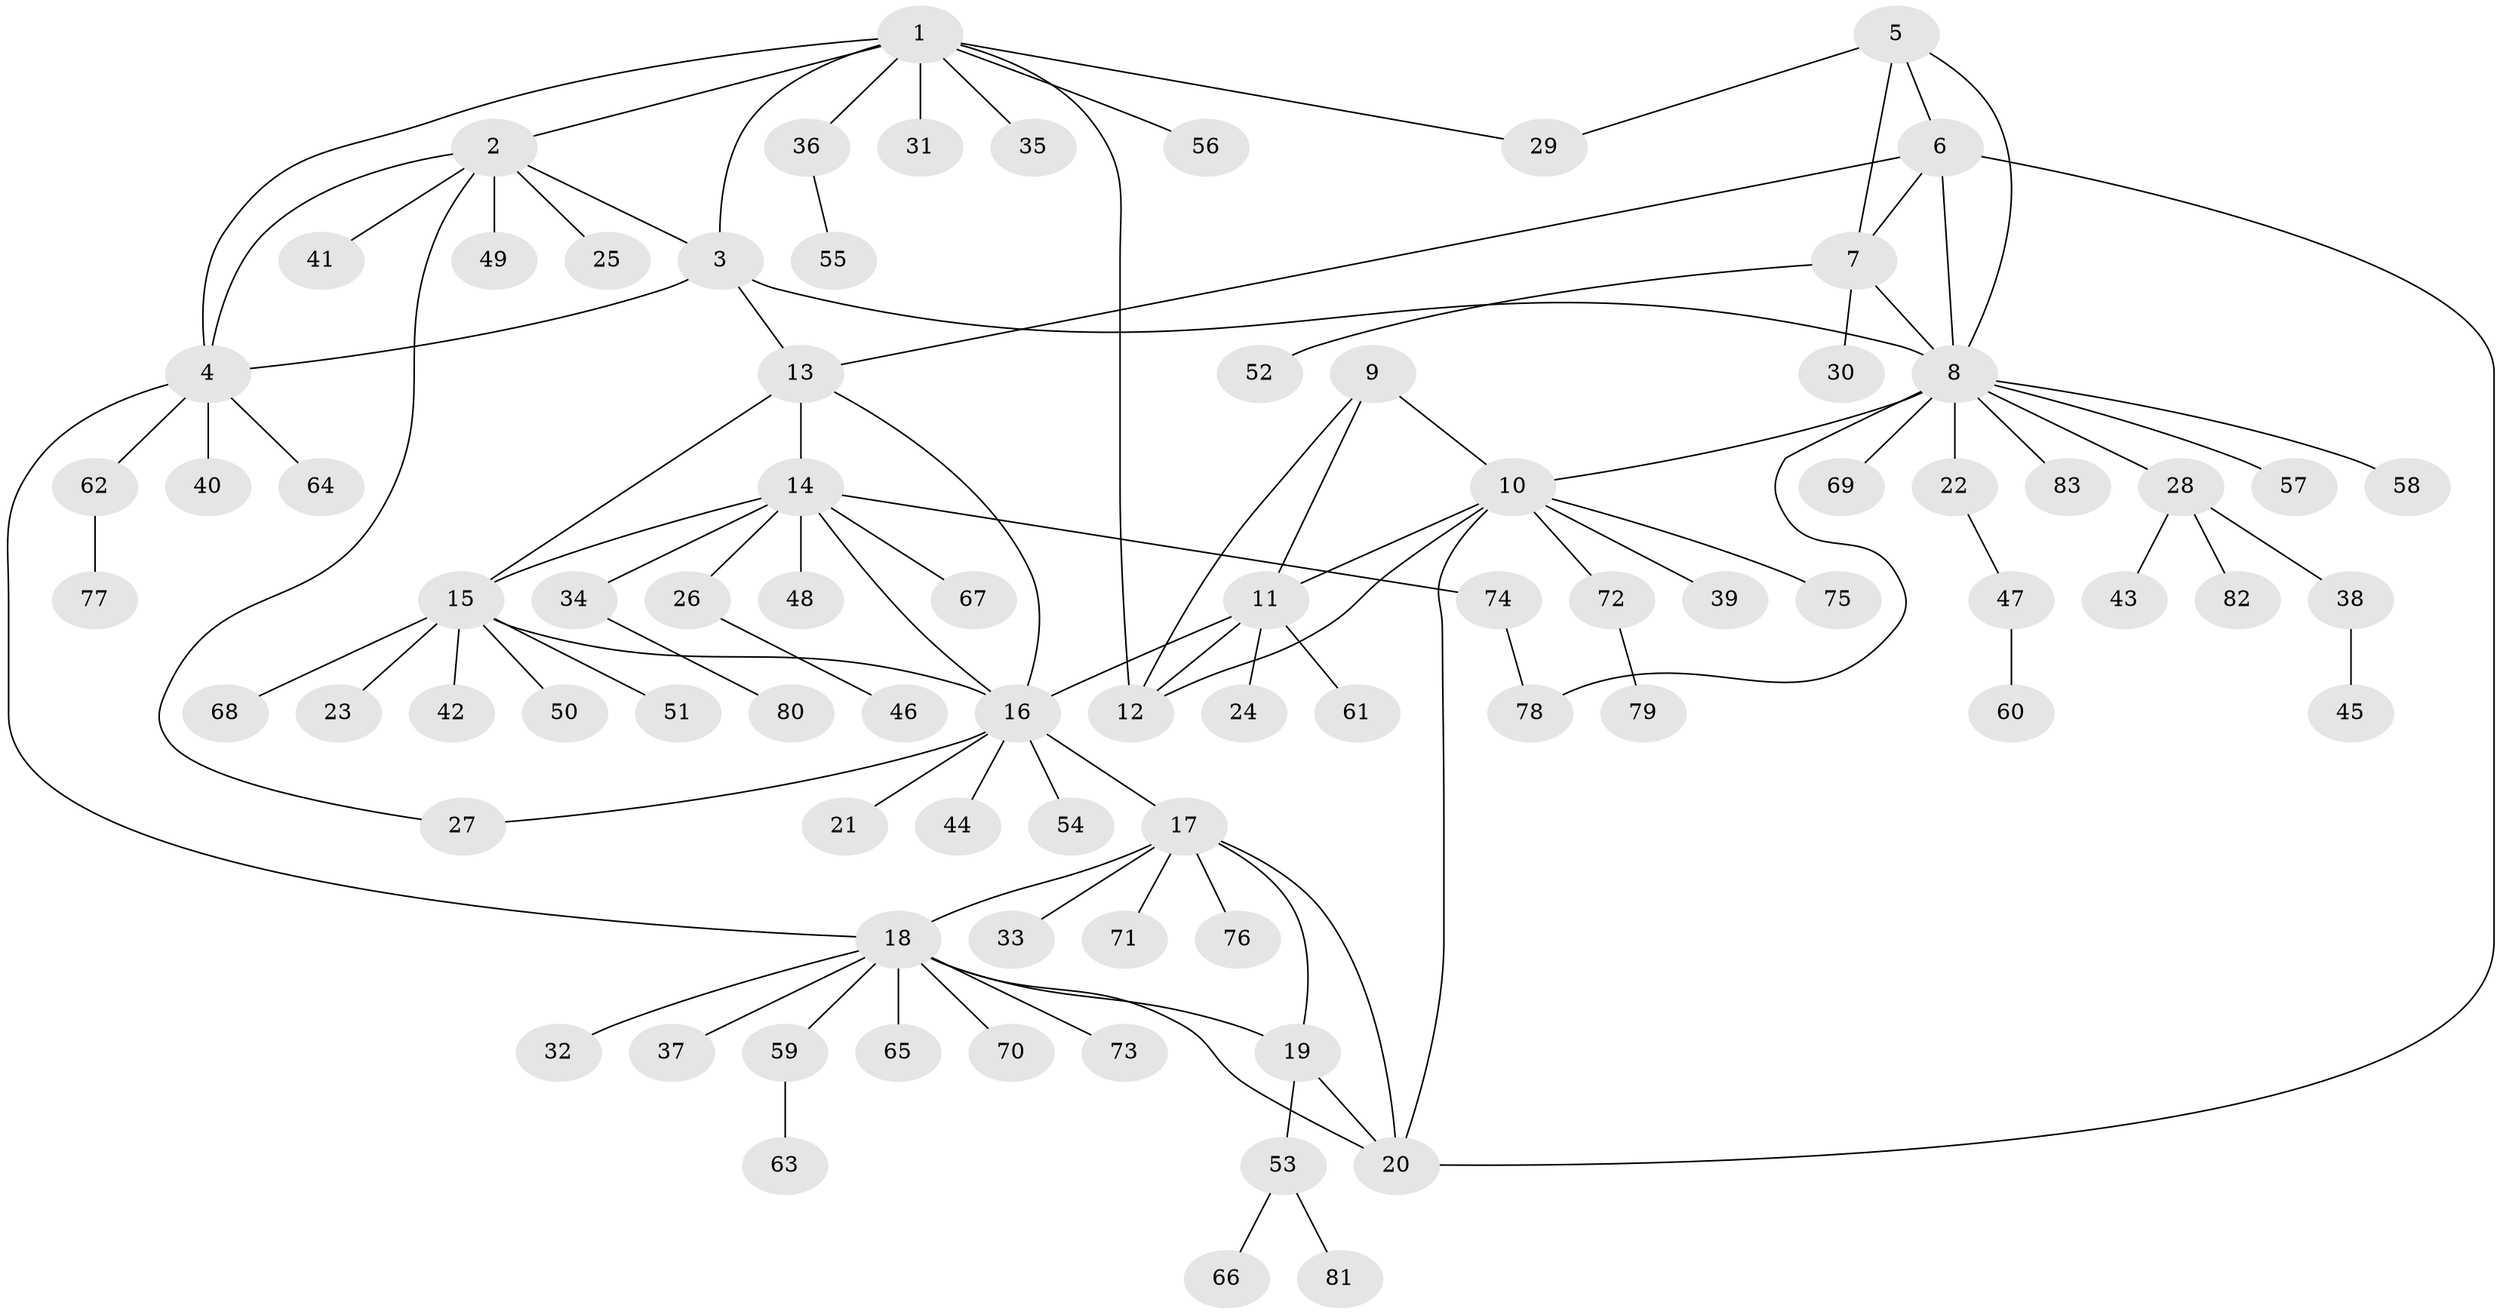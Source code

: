 // Generated by graph-tools (version 1.1) at 2025/37/03/09/25 02:37:22]
// undirected, 83 vertices, 106 edges
graph export_dot {
graph [start="1"]
  node [color=gray90,style=filled];
  1;
  2;
  3;
  4;
  5;
  6;
  7;
  8;
  9;
  10;
  11;
  12;
  13;
  14;
  15;
  16;
  17;
  18;
  19;
  20;
  21;
  22;
  23;
  24;
  25;
  26;
  27;
  28;
  29;
  30;
  31;
  32;
  33;
  34;
  35;
  36;
  37;
  38;
  39;
  40;
  41;
  42;
  43;
  44;
  45;
  46;
  47;
  48;
  49;
  50;
  51;
  52;
  53;
  54;
  55;
  56;
  57;
  58;
  59;
  60;
  61;
  62;
  63;
  64;
  65;
  66;
  67;
  68;
  69;
  70;
  71;
  72;
  73;
  74;
  75;
  76;
  77;
  78;
  79;
  80;
  81;
  82;
  83;
  1 -- 2;
  1 -- 3;
  1 -- 4;
  1 -- 12;
  1 -- 29;
  1 -- 31;
  1 -- 35;
  1 -- 36;
  1 -- 56;
  2 -- 3;
  2 -- 4;
  2 -- 25;
  2 -- 27;
  2 -- 41;
  2 -- 49;
  3 -- 4;
  3 -- 8;
  3 -- 13;
  4 -- 18;
  4 -- 40;
  4 -- 62;
  4 -- 64;
  5 -- 6;
  5 -- 7;
  5 -- 8;
  5 -- 29;
  6 -- 7;
  6 -- 8;
  6 -- 13;
  6 -- 20;
  7 -- 8;
  7 -- 30;
  7 -- 52;
  8 -- 10;
  8 -- 22;
  8 -- 28;
  8 -- 57;
  8 -- 58;
  8 -- 69;
  8 -- 78;
  8 -- 83;
  9 -- 10;
  9 -- 11;
  9 -- 12;
  10 -- 11;
  10 -- 12;
  10 -- 20;
  10 -- 39;
  10 -- 72;
  10 -- 75;
  11 -- 12;
  11 -- 16;
  11 -- 24;
  11 -- 61;
  13 -- 14;
  13 -- 15;
  13 -- 16;
  14 -- 15;
  14 -- 16;
  14 -- 26;
  14 -- 34;
  14 -- 48;
  14 -- 67;
  14 -- 74;
  15 -- 16;
  15 -- 23;
  15 -- 42;
  15 -- 50;
  15 -- 51;
  15 -- 68;
  16 -- 17;
  16 -- 21;
  16 -- 27;
  16 -- 44;
  16 -- 54;
  17 -- 18;
  17 -- 19;
  17 -- 20;
  17 -- 33;
  17 -- 71;
  17 -- 76;
  18 -- 19;
  18 -- 20;
  18 -- 32;
  18 -- 37;
  18 -- 59;
  18 -- 65;
  18 -- 70;
  18 -- 73;
  19 -- 20;
  19 -- 53;
  22 -- 47;
  26 -- 46;
  28 -- 38;
  28 -- 43;
  28 -- 82;
  34 -- 80;
  36 -- 55;
  38 -- 45;
  47 -- 60;
  53 -- 66;
  53 -- 81;
  59 -- 63;
  62 -- 77;
  72 -- 79;
  74 -- 78;
}
